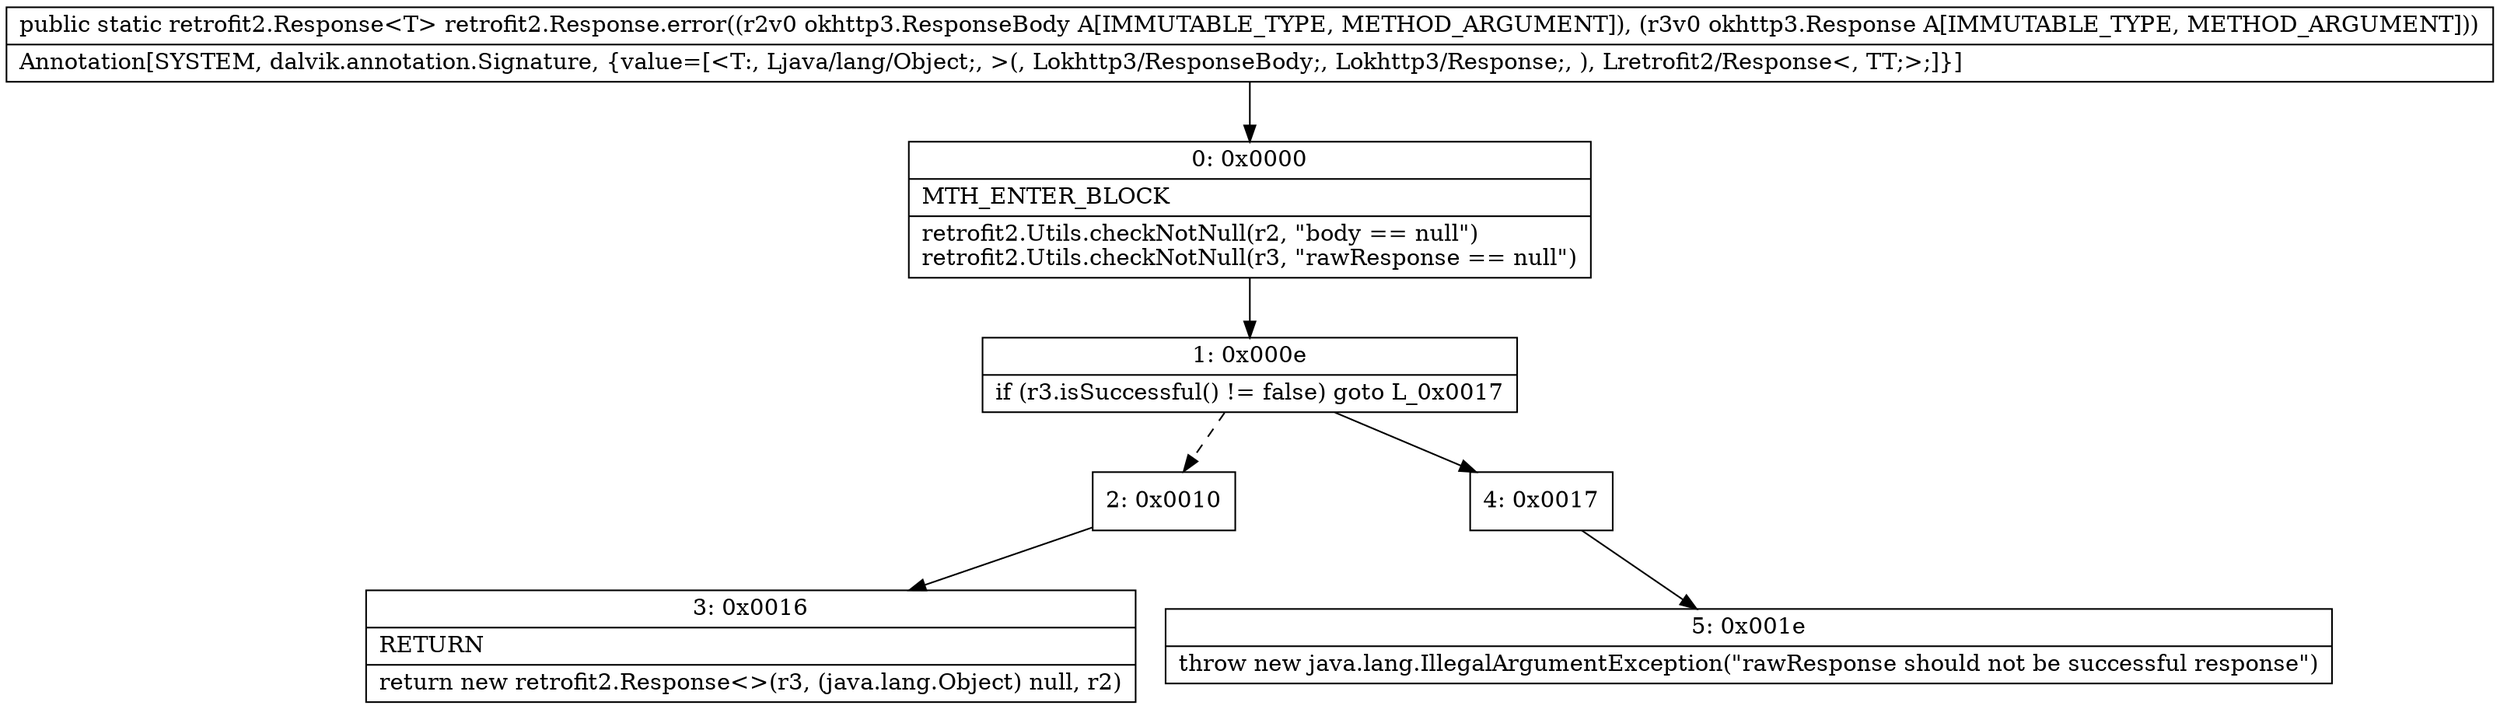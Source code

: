 digraph "CFG forretrofit2.Response.error(Lokhttp3\/ResponseBody;Lokhttp3\/Response;)Lretrofit2\/Response;" {
Node_0 [shape=record,label="{0\:\ 0x0000|MTH_ENTER_BLOCK\l|retrofit2.Utils.checkNotNull(r2, \"body == null\")\lretrofit2.Utils.checkNotNull(r3, \"rawResponse == null\")\l}"];
Node_1 [shape=record,label="{1\:\ 0x000e|if (r3.isSuccessful() != false) goto L_0x0017\l}"];
Node_2 [shape=record,label="{2\:\ 0x0010}"];
Node_3 [shape=record,label="{3\:\ 0x0016|RETURN\l|return new retrofit2.Response\<\>(r3, (java.lang.Object) null, r2)\l}"];
Node_4 [shape=record,label="{4\:\ 0x0017}"];
Node_5 [shape=record,label="{5\:\ 0x001e|throw new java.lang.IllegalArgumentException(\"rawResponse should not be successful response\")\l}"];
MethodNode[shape=record,label="{public static retrofit2.Response\<T\> retrofit2.Response.error((r2v0 okhttp3.ResponseBody A[IMMUTABLE_TYPE, METHOD_ARGUMENT]), (r3v0 okhttp3.Response A[IMMUTABLE_TYPE, METHOD_ARGUMENT]))  | Annotation[SYSTEM, dalvik.annotation.Signature, \{value=[\<T:, Ljava\/lang\/Object;, \>(, Lokhttp3\/ResponseBody;, Lokhttp3\/Response;, ), Lretrofit2\/Response\<, TT;\>;]\}]\l}"];
MethodNode -> Node_0;
Node_0 -> Node_1;
Node_1 -> Node_2[style=dashed];
Node_1 -> Node_4;
Node_2 -> Node_3;
Node_4 -> Node_5;
}

